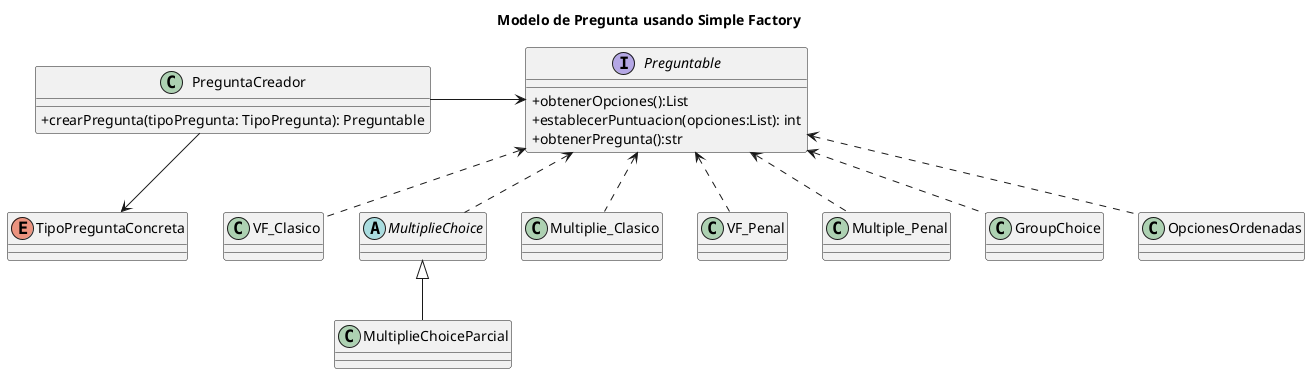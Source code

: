 
@startuml
title Modelo de Pregunta usando Simple Factory
skinparam classAttributeIconSize 0

class PreguntaCreador{
    + crearPregunta(tipoPregunta: TipoPregunta): Preguntable
}

interface Preguntable{
    + obtenerOpciones():List
    + establecerPuntuacion(opciones:List): int
    + obtenerPregunta():str
}

enum TipoPreguntaConcreta{
}


' sin penalidad
class VF_Clasico{
}

abstract class MultiplieChoice{

}

class Multiplie_Clasico{

}

class MultiplieChoiceParcial{
    
}


' con penalidad
class VF_Penal{
}

class Multiple_Penal{
}


' Especiales
class GroupChoice{
}

class OpcionesOrdenadas{
}


PreguntaCreador -down->TipoPreguntaConcreta
PreguntaCreador -> Preguntable

' Preg_Penal
Preguntable <.. VF_Penal
Preguntable <.. Multiple_Penal


' Pregun_Sin_Penal
Preguntable <.. VF_Clasico
Preguntable <.. Multiplie_Clasico
Preguntable <.. MultiplieChoice
MultiplieChoice <|-- MultiplieChoiceParcial

Preguntable <.. GroupChoice
Preguntable <.. OpcionesOrdenadas

@enduml